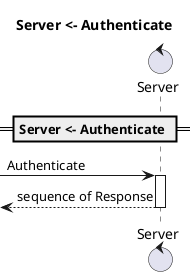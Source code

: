 ''''''''''''''''''''''''''''''''''''''''''
''                                      ''
''  AUTOGENERATED CODE -- DO NOT EDIT!  ''
''                                      ''
''''''''''''''''''''''''''''''''''''''''''

@startuml
control "Server" as _0
skinparam maxMessageSize 250
title Server <- Authenticate
== Server <- Authenticate ==
[->_0 : Authenticate
activate _0
[<--_0 : sequence of Response
deactivate _0
@enduml
